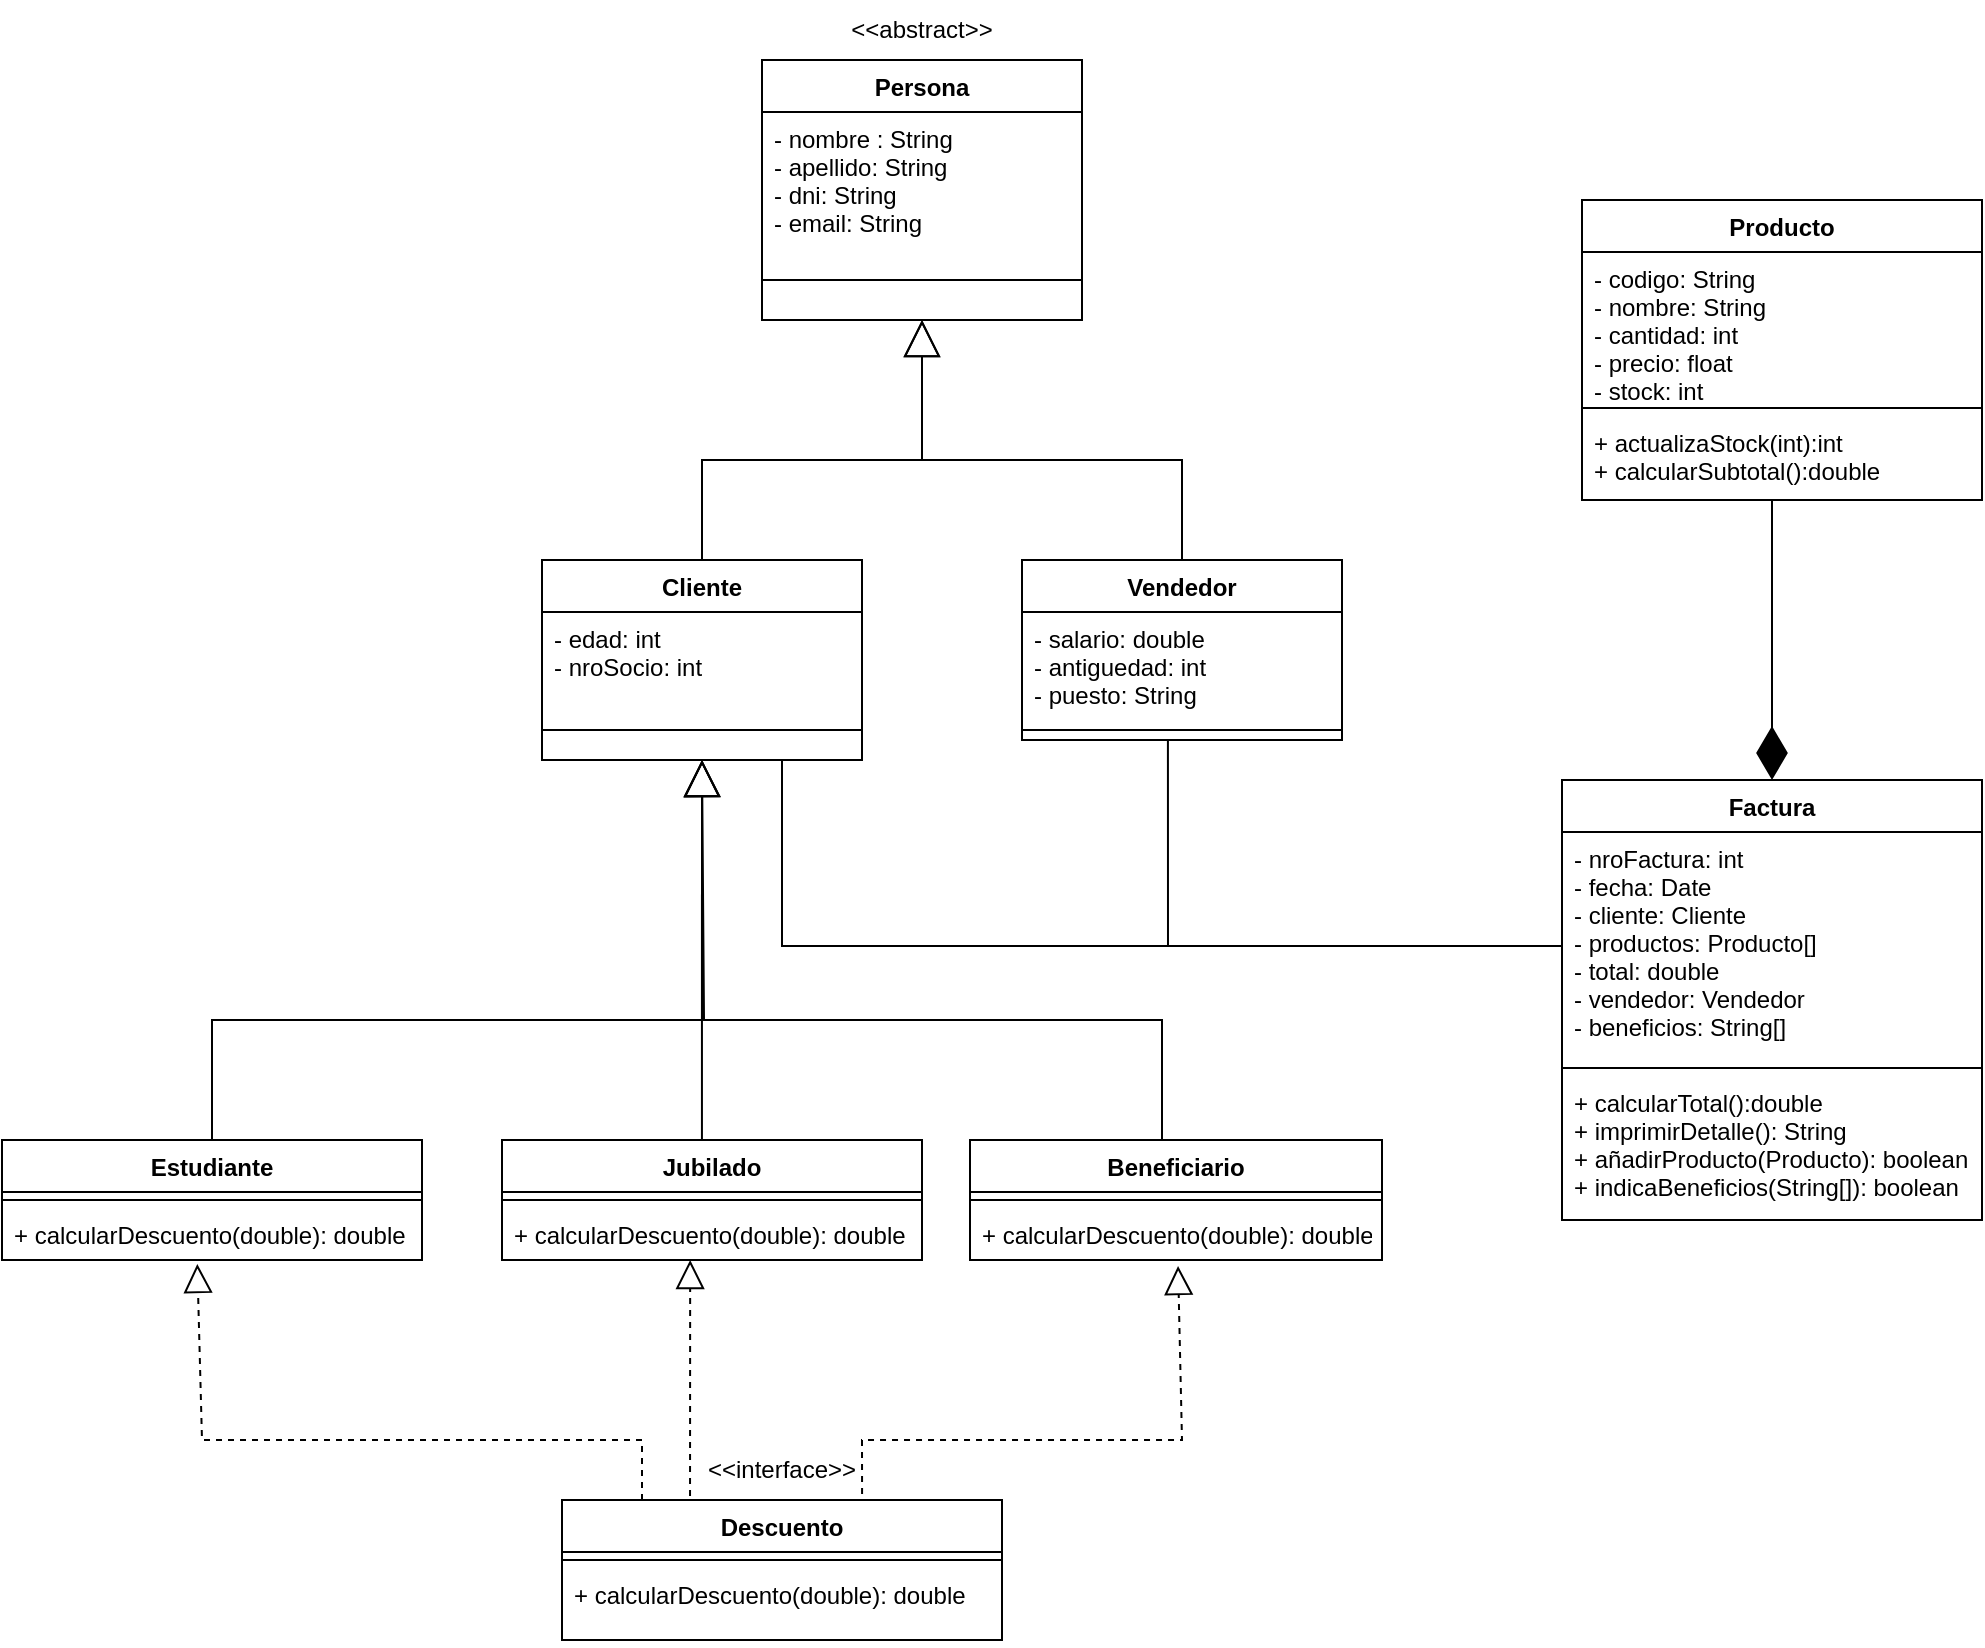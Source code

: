 <mxfile version="17.4.1" type="google"><diagram id="C5RBs43oDa-KdzZeNtuy" name="Page-1"><mxGraphModel grid="1" page="1" gridSize="10" guides="1" tooltips="1" connect="1" arrows="1" fold="1" pageScale="1" pageWidth="827" pageHeight="1169" math="0" shadow="0"><root><mxCell id="WIyWlLk6GJQsqaUBKTNV-0"/><mxCell id="WIyWlLk6GJQsqaUBKTNV-1" parent="WIyWlLk6GJQsqaUBKTNV-0"/><mxCell id="H7AJzNUg1HvwQsaTufnt-5" value="Cliente" style="swimlane;fontStyle=1;align=center;verticalAlign=top;childLayout=stackLayout;horizontal=1;startSize=26;horizontalStack=0;resizeParent=1;resizeParentMax=0;resizeLast=0;collapsible=1;marginBottom=0;" vertex="1" parent="WIyWlLk6GJQsqaUBKTNV-1"><mxGeometry x="50" y="350" width="160" height="100" as="geometry"/></mxCell><mxCell id="H7AJzNUg1HvwQsaTufnt-6" value="- edad: int&#10;- nroSocio: int&#10; " style="text;strokeColor=none;fillColor=none;align=left;verticalAlign=top;spacingLeft=4;spacingRight=4;overflow=hidden;rotatable=0;points=[[0,0.5],[1,0.5]];portConstraint=eastwest;" vertex="1" parent="H7AJzNUg1HvwQsaTufnt-5"><mxGeometry y="26" width="160" height="44" as="geometry"/></mxCell><mxCell id="H7AJzNUg1HvwQsaTufnt-7" value="" style="line;strokeWidth=1;fillColor=none;align=left;verticalAlign=middle;spacingTop=-1;spacingLeft=3;spacingRight=3;rotatable=0;labelPosition=right;points=[];portConstraint=eastwest;" vertex="1" parent="H7AJzNUg1HvwQsaTufnt-5"><mxGeometry y="70" width="160" height="30" as="geometry"/></mxCell><mxCell id="H7AJzNUg1HvwQsaTufnt-17" value="Producto" style="swimlane;fontStyle=1;align=center;verticalAlign=top;childLayout=stackLayout;horizontal=1;startSize=26;horizontalStack=0;resizeParent=1;resizeParentMax=0;resizeLast=0;collapsible=1;marginBottom=0;" vertex="1" parent="WIyWlLk6GJQsqaUBKTNV-1"><mxGeometry x="570" y="170" width="200" height="150" as="geometry"/></mxCell><mxCell id="H7AJzNUg1HvwQsaTufnt-18" value="- codigo: String&#10;- nombre: String&#10;- cantidad: int&#10;- precio: float&#10;- stock: int" style="text;strokeColor=none;fillColor=none;align=left;verticalAlign=top;spacingLeft=4;spacingRight=4;overflow=hidden;rotatable=0;points=[[0,0.5],[1,0.5]];portConstraint=eastwest;" vertex="1" parent="H7AJzNUg1HvwQsaTufnt-17"><mxGeometry y="26" width="200" height="74" as="geometry"/></mxCell><mxCell id="H7AJzNUg1HvwQsaTufnt-19" value="" style="line;strokeWidth=1;fillColor=none;align=left;verticalAlign=middle;spacingTop=-1;spacingLeft=3;spacingRight=3;rotatable=0;labelPosition=right;points=[];portConstraint=eastwest;" vertex="1" parent="H7AJzNUg1HvwQsaTufnt-17"><mxGeometry y="100" width="200" height="8" as="geometry"/></mxCell><mxCell id="H7AJzNUg1HvwQsaTufnt-20" value="+ actualizaStock(int):int&#10;+ calcularSubtotal():double" style="text;strokeColor=none;fillColor=none;align=left;verticalAlign=top;spacingLeft=4;spacingRight=4;overflow=hidden;rotatable=0;points=[[0,0.5],[1,0.5]];portConstraint=eastwest;" vertex="1" parent="H7AJzNUg1HvwQsaTufnt-17"><mxGeometry y="108" width="200" height="42" as="geometry"/></mxCell><mxCell id="H7AJzNUg1HvwQsaTufnt-21" value="Factura" style="swimlane;fontStyle=1;align=center;verticalAlign=top;childLayout=stackLayout;horizontal=1;startSize=26;horizontalStack=0;resizeParent=1;resizeParentMax=0;resizeLast=0;collapsible=1;marginBottom=0;" vertex="1" parent="WIyWlLk6GJQsqaUBKTNV-1"><mxGeometry x="560" y="460" width="210" height="220" as="geometry"/></mxCell><mxCell id="H7AJzNUg1HvwQsaTufnt-22" value="- nroFactura: int&#10;- fecha: Date&#10;- cliente: Cliente&#10;- productos: Producto[]&#10;- total: double&#10;- vendedor: Vendedor&#10;- beneficios: String[]&#10;" style="text;strokeColor=none;fillColor=none;align=left;verticalAlign=top;spacingLeft=4;spacingRight=4;overflow=hidden;rotatable=0;points=[[0,0.5],[1,0.5]];portConstraint=eastwest;" vertex="1" parent="H7AJzNUg1HvwQsaTufnt-21"><mxGeometry y="26" width="210" height="114" as="geometry"/></mxCell><mxCell id="H7AJzNUg1HvwQsaTufnt-23" value="" style="line;strokeWidth=1;fillColor=none;align=left;verticalAlign=middle;spacingTop=-1;spacingLeft=3;spacingRight=3;rotatable=0;labelPosition=right;points=[];portConstraint=eastwest;" vertex="1" parent="H7AJzNUg1HvwQsaTufnt-21"><mxGeometry y="140" width="210" height="8" as="geometry"/></mxCell><mxCell id="H7AJzNUg1HvwQsaTufnt-24" value="+ calcularTotal():double&#10;+ imprimirDetalle(): String&#10;+ añadirProducto(Producto): boolean&#10;+ indicaBeneficios(String[]): boolean" style="text;strokeColor=none;fillColor=none;align=left;verticalAlign=top;spacingLeft=4;spacingRight=4;overflow=hidden;rotatable=0;points=[[0,0.5],[1,0.5]];portConstraint=eastwest;" vertex="1" parent="H7AJzNUg1HvwQsaTufnt-21"><mxGeometry y="148" width="210" height="72" as="geometry"/></mxCell><mxCell id="H7AJzNUg1HvwQsaTufnt-25" value="Persona&#10;" style="swimlane;fontStyle=1;align=center;verticalAlign=top;childLayout=stackLayout;horizontal=1;startSize=26;horizontalStack=0;resizeParent=1;resizeParentMax=0;resizeLast=0;collapsible=1;marginBottom=0;" vertex="1" parent="WIyWlLk6GJQsqaUBKTNV-1"><mxGeometry x="160" y="100" width="160" height="130" as="geometry"/></mxCell><mxCell id="H7AJzNUg1HvwQsaTufnt-26" value="- nombre : String&#10;- apellido: String&#10;- dni: String&#10;- email: String&#10;" style="text;strokeColor=none;fillColor=none;align=left;verticalAlign=top;spacingLeft=4;spacingRight=4;overflow=hidden;rotatable=0;points=[[0,0.5],[1,0.5]];portConstraint=eastwest;" vertex="1" parent="H7AJzNUg1HvwQsaTufnt-25"><mxGeometry y="26" width="160" height="64" as="geometry"/></mxCell><mxCell id="H7AJzNUg1HvwQsaTufnt-27" value="" style="line;strokeWidth=1;fillColor=none;align=left;verticalAlign=middle;spacingTop=-1;spacingLeft=3;spacingRight=3;rotatable=0;labelPosition=right;points=[];portConstraint=eastwest;" vertex="1" parent="H7AJzNUg1HvwQsaTufnt-25"><mxGeometry y="90" width="160" height="40" as="geometry"/></mxCell><mxCell id="H7AJzNUg1HvwQsaTufnt-32" value="" style="endArrow=block;endSize=16;endFill=0;html=1;rounded=0;entryX=0.5;entryY=1;entryDx=0;entryDy=0;entryPerimeter=0;exitX=0.5;exitY=0;exitDx=0;exitDy=0;" edge="1" parent="WIyWlLk6GJQsqaUBKTNV-1"><mxGeometry width="160" relative="1" as="geometry"><mxPoint x="370" y="350" as="sourcePoint"/><mxPoint x="240" y="230" as="targetPoint"/><Array as="points"><mxPoint x="370" y="300"/><mxPoint x="240" y="300"/></Array></mxGeometry></mxCell><mxCell id="H7AJzNUg1HvwQsaTufnt-34" value="" style="endArrow=block;endSize=16;endFill=0;html=1;rounded=0;entryX=0.5;entryY=1;entryDx=0;entryDy=0;entryPerimeter=0;exitX=0.5;exitY=0;exitDx=0;exitDy=0;" edge="1" parent="WIyWlLk6GJQsqaUBKTNV-1" source="H7AJzNUg1HvwQsaTufnt-5"><mxGeometry width="160" relative="1" as="geometry"><mxPoint x="330" y="340" as="sourcePoint"/><mxPoint x="240" y="230" as="targetPoint"/><Array as="points"><mxPoint x="130" y="300"/><mxPoint x="240" y="300"/></Array></mxGeometry></mxCell><mxCell id="H7AJzNUg1HvwQsaTufnt-36" value="&amp;lt;&amp;lt;abstract&amp;gt;&amp;gt;" style="text;html=1;strokeColor=none;fillColor=none;align=center;verticalAlign=middle;whiteSpace=wrap;rounded=0;" vertex="1" parent="WIyWlLk6GJQsqaUBKTNV-1"><mxGeometry x="210" y="70" width="60" height="30" as="geometry"/></mxCell><mxCell id="H7AJzNUg1HvwQsaTufnt-37" value="Vendedor" style="swimlane;fontStyle=1;align=center;verticalAlign=top;childLayout=stackLayout;horizontal=1;startSize=26;horizontalStack=0;resizeParent=1;resizeParentMax=0;resizeLast=0;collapsible=1;marginBottom=0;" vertex="1" parent="WIyWlLk6GJQsqaUBKTNV-1"><mxGeometry x="290" y="350" width="160" height="90" as="geometry"/></mxCell><mxCell id="H7AJzNUg1HvwQsaTufnt-38" value="- salario: double&#10;- antiguedad: int&#10;- puesto: String" style="text;strokeColor=none;fillColor=none;align=left;verticalAlign=top;spacingLeft=4;spacingRight=4;overflow=hidden;rotatable=0;points=[[0,0.5],[1,0.5]];portConstraint=eastwest;" vertex="1" parent="H7AJzNUg1HvwQsaTufnt-37"><mxGeometry y="26" width="160" height="54" as="geometry"/></mxCell><mxCell id="H7AJzNUg1HvwQsaTufnt-39" value="" style="line;strokeWidth=1;fillColor=none;align=left;verticalAlign=middle;spacingTop=-1;spacingLeft=3;spacingRight=3;rotatable=0;labelPosition=right;points=[];portConstraint=eastwest;" vertex="1" parent="H7AJzNUg1HvwQsaTufnt-37"><mxGeometry y="80" width="160" height="10" as="geometry"/></mxCell><mxCell id="H7AJzNUg1HvwQsaTufnt-42" value="Estudiante" style="swimlane;fontStyle=1;align=center;verticalAlign=top;childLayout=stackLayout;horizontal=1;startSize=26;horizontalStack=0;resizeParent=1;resizeParentMax=0;resizeLast=0;collapsible=1;marginBottom=0;" vertex="1" parent="WIyWlLk6GJQsqaUBKTNV-1"><mxGeometry x="-220" y="640" width="210" height="60" as="geometry"/></mxCell><mxCell id="H7AJzNUg1HvwQsaTufnt-44" value="" style="line;strokeWidth=1;fillColor=none;align=left;verticalAlign=middle;spacingTop=-1;spacingLeft=3;spacingRight=3;rotatable=0;labelPosition=right;points=[];portConstraint=eastwest;" vertex="1" parent="H7AJzNUg1HvwQsaTufnt-42"><mxGeometry y="26" width="210" height="8" as="geometry"/></mxCell><mxCell id="H7AJzNUg1HvwQsaTufnt-45" value="+ calcularDescuento(double): double" style="text;strokeColor=none;fillColor=none;align=left;verticalAlign=top;spacingLeft=4;spacingRight=4;overflow=hidden;rotatable=0;points=[[0,0.5],[1,0.5]];portConstraint=eastwest;" vertex="1" parent="H7AJzNUg1HvwQsaTufnt-42"><mxGeometry y="34" width="210" height="26" as="geometry"/></mxCell><mxCell id="H7AJzNUg1HvwQsaTufnt-46" value="Jubilado" style="swimlane;fontStyle=1;align=center;verticalAlign=top;childLayout=stackLayout;horizontal=1;startSize=26;horizontalStack=0;resizeParent=1;resizeParentMax=0;resizeLast=0;collapsible=1;marginBottom=0;" vertex="1" parent="WIyWlLk6GJQsqaUBKTNV-1"><mxGeometry x="30" y="640" width="210" height="60" as="geometry"/></mxCell><mxCell id="H7AJzNUg1HvwQsaTufnt-48" value="" style="line;strokeWidth=1;fillColor=none;align=left;verticalAlign=middle;spacingTop=-1;spacingLeft=3;spacingRight=3;rotatable=0;labelPosition=right;points=[];portConstraint=eastwest;" vertex="1" parent="H7AJzNUg1HvwQsaTufnt-46"><mxGeometry y="26" width="210" height="8" as="geometry"/></mxCell><mxCell id="H7AJzNUg1HvwQsaTufnt-49" value="+ calcularDescuento(double): double" style="text;strokeColor=none;fillColor=none;align=left;verticalAlign=top;spacingLeft=4;spacingRight=4;overflow=hidden;rotatable=0;points=[[0,0.5],[1,0.5]];portConstraint=eastwest;" vertex="1" parent="H7AJzNUg1HvwQsaTufnt-46"><mxGeometry y="34" width="210" height="26" as="geometry"/></mxCell><mxCell id="H7AJzNUg1HvwQsaTufnt-50" value="Beneficiario" style="swimlane;fontStyle=1;align=center;verticalAlign=top;childLayout=stackLayout;horizontal=1;startSize=26;horizontalStack=0;resizeParent=1;resizeParentMax=0;resizeLast=0;collapsible=1;marginBottom=0;" vertex="1" parent="WIyWlLk6GJQsqaUBKTNV-1"><mxGeometry x="264" y="640" width="206" height="60" as="geometry"/></mxCell><mxCell id="H7AJzNUg1HvwQsaTufnt-52" value="" style="line;strokeWidth=1;fillColor=none;align=left;verticalAlign=middle;spacingTop=-1;spacingLeft=3;spacingRight=3;rotatable=0;labelPosition=right;points=[];portConstraint=eastwest;" vertex="1" parent="H7AJzNUg1HvwQsaTufnt-50"><mxGeometry y="26" width="206" height="8" as="geometry"/></mxCell><mxCell id="H7AJzNUg1HvwQsaTufnt-53" value="+ calcularDescuento(double): double" style="text;strokeColor=none;fillColor=none;align=left;verticalAlign=top;spacingLeft=4;spacingRight=4;overflow=hidden;rotatable=0;points=[[0,0.5],[1,0.5]];portConstraint=eastwest;" vertex="1" parent="H7AJzNUg1HvwQsaTufnt-50"><mxGeometry y="34" width="206" height="26" as="geometry"/></mxCell><mxCell id="H7AJzNUg1HvwQsaTufnt-59" value="" style="group" connectable="0" vertex="1" parent="WIyWlLk6GJQsqaUBKTNV-1"><mxGeometry x="60" y="790" width="220" height="100" as="geometry"/></mxCell><mxCell id="H7AJzNUg1HvwQsaTufnt-54" value="Descuento" style="swimlane;fontStyle=1;align=center;verticalAlign=top;childLayout=stackLayout;horizontal=1;startSize=26;horizontalStack=0;resizeParent=1;resizeParentMax=0;resizeLast=0;collapsible=1;marginBottom=0;" vertex="1" parent="H7AJzNUg1HvwQsaTufnt-59"><mxGeometry y="30" width="220.0" height="70" as="geometry"/></mxCell><mxCell id="H7AJzNUg1HvwQsaTufnt-56" value="" style="line;strokeWidth=1;fillColor=none;align=left;verticalAlign=middle;spacingTop=-1;spacingLeft=3;spacingRight=3;rotatable=0;labelPosition=right;points=[];portConstraint=eastwest;" vertex="1" parent="H7AJzNUg1HvwQsaTufnt-54"><mxGeometry y="26" width="220.0" height="8" as="geometry"/></mxCell><mxCell id="H7AJzNUg1HvwQsaTufnt-57" value="+ calcularDescuento(double): double" style="text;strokeColor=none;fillColor=none;align=left;verticalAlign=top;spacingLeft=4;spacingRight=4;overflow=hidden;rotatable=0;points=[[0,0.5],[1,0.5]];portConstraint=eastwest;" vertex="1" parent="H7AJzNUg1HvwQsaTufnt-54"><mxGeometry y="34" width="220.0" height="36" as="geometry"/></mxCell><mxCell id="H7AJzNUg1HvwQsaTufnt-58" value="&amp;lt;&amp;lt;interface&amp;gt;&amp;gt;" style="text;html=1;strokeColor=none;fillColor=none;align=center;verticalAlign=middle;whiteSpace=wrap;rounded=0;" vertex="1" parent="H7AJzNUg1HvwQsaTufnt-59"><mxGeometry x="77" width="66" height="30" as="geometry"/></mxCell><mxCell id="H7AJzNUg1HvwQsaTufnt-60" value="" style="endArrow=block;endSize=16;endFill=0;html=1;rounded=0;exitX=0.476;exitY=0;exitDx=0;exitDy=0;exitPerimeter=0;" edge="1" parent="WIyWlLk6GJQsqaUBKTNV-1" source="H7AJzNUg1HvwQsaTufnt-46"><mxGeometry width="160" relative="1" as="geometry"><mxPoint x="300" y="620" as="sourcePoint"/><mxPoint x="130" y="450" as="targetPoint"/></mxGeometry></mxCell><mxCell id="H7AJzNUg1HvwQsaTufnt-61" value="" style="endArrow=block;endSize=16;endFill=0;html=1;rounded=0;" edge="1" parent="WIyWlLk6GJQsqaUBKTNV-1"><mxGeometry width="160" relative="1" as="geometry"><mxPoint x="360" y="640" as="sourcePoint"/><mxPoint x="130" y="450" as="targetPoint"/><Array as="points"><mxPoint x="360" y="580"/><mxPoint x="130" y="580"/></Array></mxGeometry></mxCell><mxCell id="H7AJzNUg1HvwQsaTufnt-62" value="" style="endArrow=block;endSize=16;endFill=0;html=1;rounded=0;exitX=0.5;exitY=0;exitDx=0;exitDy=0;" edge="1" parent="WIyWlLk6GJQsqaUBKTNV-1" source="H7AJzNUg1HvwQsaTufnt-42"><mxGeometry width="160" relative="1" as="geometry"><mxPoint x="300" y="620" as="sourcePoint"/><mxPoint x="130" y="450" as="targetPoint"/><Array as="points"><mxPoint x="-115" y="580"/><mxPoint x="131" y="580"/></Array></mxGeometry></mxCell><mxCell id="H7AJzNUg1HvwQsaTufnt-63" value="" style="endArrow=block;dashed=1;endFill=0;endSize=12;html=1;rounded=0;entryX=0.465;entryY=1.077;entryDx=0;entryDy=0;entryPerimeter=0;" edge="1" parent="WIyWlLk6GJQsqaUBKTNV-1" target="H7AJzNUg1HvwQsaTufnt-45"><mxGeometry width="160" relative="1" as="geometry"><mxPoint x="100" y="820" as="sourcePoint"/><mxPoint x="460" y="620" as="targetPoint"/><Array as="points"><mxPoint x="100" y="790"/><mxPoint x="-120" y="790"/></Array></mxGeometry></mxCell><mxCell id="H7AJzNUg1HvwQsaTufnt-64" value="" style="endArrow=block;dashed=1;endFill=0;endSize=12;html=1;rounded=0;entryX=0.505;entryY=1.115;entryDx=0;entryDy=0;entryPerimeter=0;exitX=0.682;exitY=-0.043;exitDx=0;exitDy=0;exitPerimeter=0;" edge="1" parent="WIyWlLk6GJQsqaUBKTNV-1" source="H7AJzNUg1HvwQsaTufnt-54" target="H7AJzNUg1HvwQsaTufnt-53"><mxGeometry width="160" relative="1" as="geometry"><mxPoint x="300" y="620" as="sourcePoint"/><mxPoint x="460" y="620" as="targetPoint"/><Array as="points"><mxPoint x="210" y="790"/><mxPoint x="370" y="790"/></Array></mxGeometry></mxCell><mxCell id="H7AJzNUg1HvwQsaTufnt-65" value="" style="endArrow=block;dashed=1;endFill=0;endSize=12;html=1;rounded=0;exitX=0.291;exitY=-0.029;exitDx=0;exitDy=0;exitPerimeter=0;entryX=0.448;entryY=1;entryDx=0;entryDy=0;entryPerimeter=0;" edge="1" parent="WIyWlLk6GJQsqaUBKTNV-1" source="H7AJzNUg1HvwQsaTufnt-54" target="H7AJzNUg1HvwQsaTufnt-49"><mxGeometry width="160" relative="1" as="geometry"><mxPoint x="124" y="810" as="sourcePoint"/><mxPoint x="120" y="700" as="targetPoint"/></mxGeometry></mxCell><mxCell id="H7AJzNUg1HvwQsaTufnt-67" value="" style="endArrow=diamondThin;endFill=1;endSize=24;html=1;rounded=0;entryX=0.5;entryY=0;entryDx=0;entryDy=0;" edge="1" parent="WIyWlLk6GJQsqaUBKTNV-1" target="H7AJzNUg1HvwQsaTufnt-21"><mxGeometry width="160" relative="1" as="geometry"><mxPoint x="665" y="320" as="sourcePoint"/><mxPoint x="665" y="460" as="targetPoint"/></mxGeometry></mxCell><mxCell id="H7AJzNUg1HvwQsaTufnt-72" value="" style="endArrow=none;html=1;edgeStyle=orthogonalEdgeStyle;rounded=0;entryX=0;entryY=0.5;entryDx=0;entryDy=0;exitX=0.456;exitY=1;exitDx=0;exitDy=0;exitPerimeter=0;" edge="1" parent="WIyWlLk6GJQsqaUBKTNV-1" source="H7AJzNUg1HvwQsaTufnt-39" target="H7AJzNUg1HvwQsaTufnt-22"><mxGeometry relative="1" as="geometry"><mxPoint x="362.96" y="464" as="sourcePoint"/><mxPoint x="460" y="520" as="targetPoint"/></mxGeometry></mxCell><mxCell id="H7AJzNUg1HvwQsaTufnt-75" value="" style="endArrow=none;html=1;edgeStyle=orthogonalEdgeStyle;rounded=0;entryX=0;entryY=0.5;entryDx=0;entryDy=0;exitX=0.75;exitY=1;exitDx=0;exitDy=0;" edge="1" parent="WIyWlLk6GJQsqaUBKTNV-1" source="H7AJzNUg1HvwQsaTufnt-5" target="H7AJzNUg1HvwQsaTufnt-22"><mxGeometry relative="1" as="geometry"><mxPoint x="165.04" y="501" as="sourcePoint"/><mxPoint x="460" y="520" as="targetPoint"/></mxGeometry></mxCell></root></mxGraphModel></diagram></mxfile>